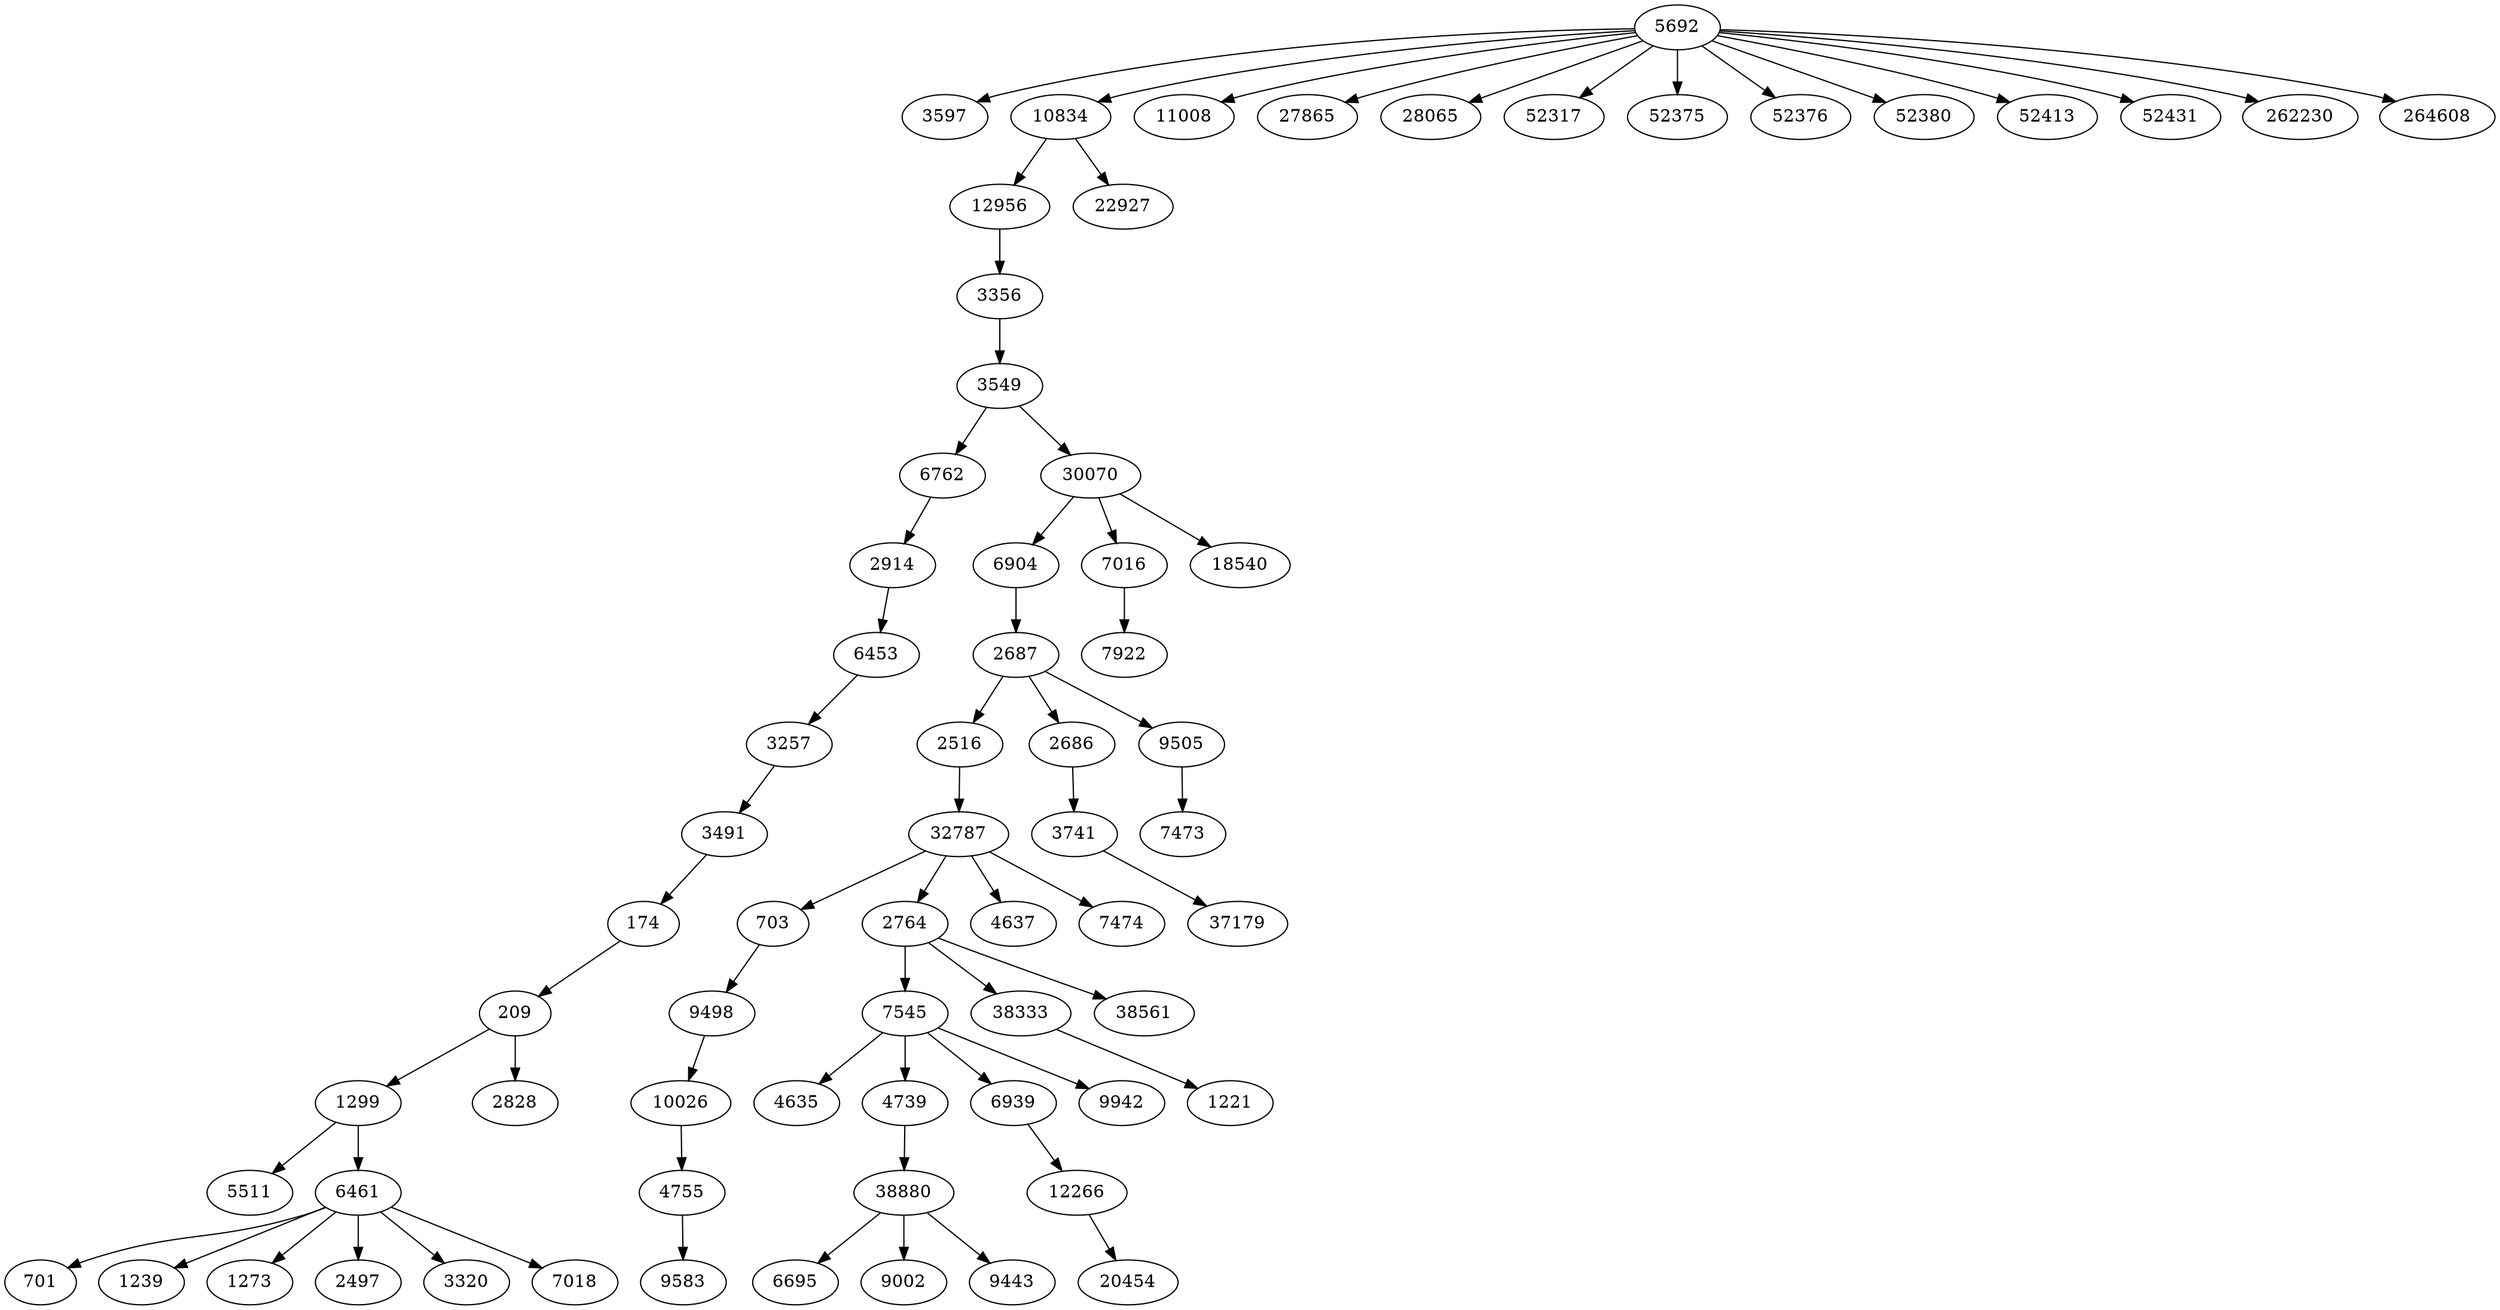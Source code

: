 digraph {
  // Node definitions.
  174;
  209;
  701;
  703;
  1221;
  1239;
  1273;
  1299;
  2497;
  2516;
  2686;
  2687;
  2764;
  2828;
  2914;
  3257;
  3320;
  3356;
  3491;
  3549;
  3597;
  3741;
  4635;
  4637;
  4739;
  4755;
  5511;
  5692;
  6453;
  6461;
  6695;
  6762;
  6904;
  6939;
  7016;
  7018;
  7473;
  7474;
  7545;
  7922;
  9002;
  9443;
  9498;
  9505;
  9583;
  9942;
  10026;
  10834;
  11008;
  12266;
  12956;
  18540;
  20454;
  22927;
  27865;
  28065;
  30070;
  32787;
  37179;
  38333;
  38561;
  38880;
  52317;
  52375;
  52376;
  52380;
  52413;
  52431;
  262230;
  264608;

  // Edge definitions.
  174 -> 209;
  209 -> 1299;
  209 -> 2828;
  703 -> 9498;
  1299 -> 5511;
  1299 -> 6461;
  2516 -> 32787;
  2686 -> 3741;
  2687 -> 2516;
  2687 -> 2686;
  2687 -> 9505;
  2764 -> 7545;
  2764 -> 38333;
  2764 -> 38561;
  2914 -> 6453;
  3257 -> 3491;
  3356 -> 3549;
  3491 -> 174;
  3549 -> 6762;
  3549 -> 30070;
  3741 -> 37179;
  4739 -> 38880;
  4755 -> 9583;
  5692 -> 3597;
  5692 -> 10834;
  5692 -> 11008;
  5692 -> 27865;
  5692 -> 28065;
  5692 -> 52317;
  5692 -> 52375;
  5692 -> 52376;
  5692 -> 52380;
  5692 -> 52413;
  5692 -> 52431;
  5692 -> 262230;
  5692 -> 264608;
  6453 -> 3257;
  6461 -> 701;
  6461 -> 1239;
  6461 -> 1273;
  6461 -> 2497;
  6461 -> 3320;
  6461 -> 7018;
  6762 -> 2914;
  6904 -> 2687;
  6939 -> 12266;
  7016 -> 7922;
  7545 -> 4635;
  7545 -> 4739;
  7545 -> 6939;
  7545 -> 9942;
  9498 -> 10026;
  9505 -> 7473;
  10026 -> 4755;
  10834 -> 12956;
  10834 -> 22927;
  12266 -> 20454;
  12956 -> 3356;
  30070 -> 6904;
  30070 -> 7016;
  30070 -> 18540;
  32787 -> 703;
  32787 -> 2764;
  32787 -> 4637;
  32787 -> 7474;
  38333 -> 1221;
  38880 -> 6695;
  38880 -> 9002;
  38880 -> 9443;
}